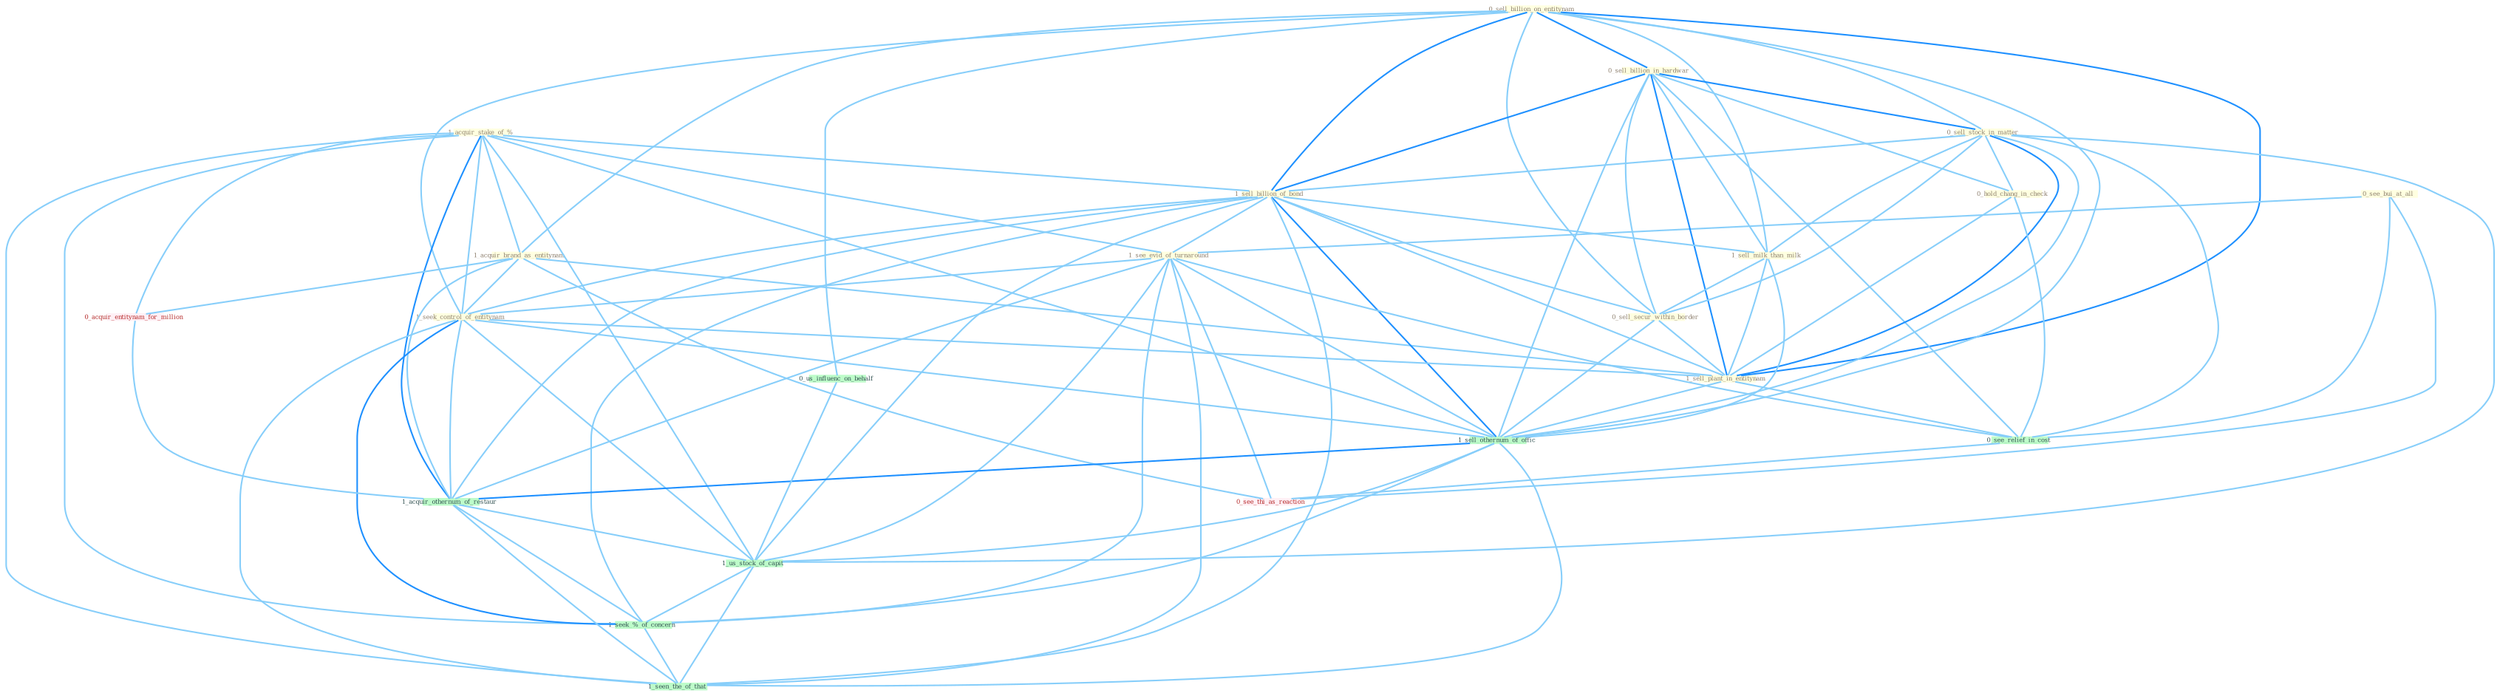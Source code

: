 Graph G{ 
    node
    [shape=polygon,style=filled,width=.5,height=.06,color="#BDFCC9",fixedsize=true,fontsize=4,
    fontcolor="#2f4f4f"];
    {node
    [color="#ffffe0", fontcolor="#8b7d6b"] "0_sell_billion_on_entitynam " "0_see_bui_at_all " "1_acquir_stake_of_% " "0_sell_billion_in_hardwar " "1_acquir_brand_as_entitynam " "0_sell_stock_in_matter " "1_sell_billion_of_bond " "1_see_evid_of_turnaround " "1_seek_control_of_entitynam " "0_hold_chang_in_check " "1_sell_milk_than_milk " "0_sell_secur_within_border " "1_sell_plant_in_entitynam "}
{node [color="#fff0f5", fontcolor="#b22222"] "0_acquir_entitynam_for_million " "0_see_thi_as_reaction "}
edge [color="#B0E2FF"];

	"0_sell_billion_on_entitynam " -- "0_sell_billion_in_hardwar " [w="2", color="#1e90ff" , len=0.8];
	"0_sell_billion_on_entitynam " -- "1_acquir_brand_as_entitynam " [w="1", color="#87cefa" ];
	"0_sell_billion_on_entitynam " -- "0_sell_stock_in_matter " [w="1", color="#87cefa" ];
	"0_sell_billion_on_entitynam " -- "1_sell_billion_of_bond " [w="2", color="#1e90ff" , len=0.8];
	"0_sell_billion_on_entitynam " -- "1_seek_control_of_entitynam " [w="1", color="#87cefa" ];
	"0_sell_billion_on_entitynam " -- "1_sell_milk_than_milk " [w="1", color="#87cefa" ];
	"0_sell_billion_on_entitynam " -- "0_sell_secur_within_border " [w="1", color="#87cefa" ];
	"0_sell_billion_on_entitynam " -- "1_sell_plant_in_entitynam " [w="2", color="#1e90ff" , len=0.8];
	"0_sell_billion_on_entitynam " -- "1_sell_othernum_of_offic " [w="1", color="#87cefa" ];
	"0_sell_billion_on_entitynam " -- "0_us_influenc_on_behalf " [w="1", color="#87cefa" ];
	"0_see_bui_at_all " -- "1_see_evid_of_turnaround " [w="1", color="#87cefa" ];
	"0_see_bui_at_all " -- "0_see_relief_in_cost " [w="1", color="#87cefa" ];
	"0_see_bui_at_all " -- "0_see_thi_as_reaction " [w="1", color="#87cefa" ];
	"1_acquir_stake_of_% " -- "1_acquir_brand_as_entitynam " [w="1", color="#87cefa" ];
	"1_acquir_stake_of_% " -- "1_sell_billion_of_bond " [w="1", color="#87cefa" ];
	"1_acquir_stake_of_% " -- "1_see_evid_of_turnaround " [w="1", color="#87cefa" ];
	"1_acquir_stake_of_% " -- "1_seek_control_of_entitynam " [w="1", color="#87cefa" ];
	"1_acquir_stake_of_% " -- "0_acquir_entitynam_for_million " [w="1", color="#87cefa" ];
	"1_acquir_stake_of_% " -- "1_sell_othernum_of_offic " [w="1", color="#87cefa" ];
	"1_acquir_stake_of_% " -- "1_acquir_othernum_of_restaur " [w="2", color="#1e90ff" , len=0.8];
	"1_acquir_stake_of_% " -- "1_us_stock_of_capit " [w="1", color="#87cefa" ];
	"1_acquir_stake_of_% " -- "1_seek_%_of_concern " [w="1", color="#87cefa" ];
	"1_acquir_stake_of_% " -- "1_seen_the_of_that " [w="1", color="#87cefa" ];
	"0_sell_billion_in_hardwar " -- "0_sell_stock_in_matter " [w="2", color="#1e90ff" , len=0.8];
	"0_sell_billion_in_hardwar " -- "1_sell_billion_of_bond " [w="2", color="#1e90ff" , len=0.8];
	"0_sell_billion_in_hardwar " -- "0_hold_chang_in_check " [w="1", color="#87cefa" ];
	"0_sell_billion_in_hardwar " -- "1_sell_milk_than_milk " [w="1", color="#87cefa" ];
	"0_sell_billion_in_hardwar " -- "0_sell_secur_within_border " [w="1", color="#87cefa" ];
	"0_sell_billion_in_hardwar " -- "1_sell_plant_in_entitynam " [w="2", color="#1e90ff" , len=0.8];
	"0_sell_billion_in_hardwar " -- "1_sell_othernum_of_offic " [w="1", color="#87cefa" ];
	"0_sell_billion_in_hardwar " -- "0_see_relief_in_cost " [w="1", color="#87cefa" ];
	"1_acquir_brand_as_entitynam " -- "1_seek_control_of_entitynam " [w="1", color="#87cefa" ];
	"1_acquir_brand_as_entitynam " -- "1_sell_plant_in_entitynam " [w="1", color="#87cefa" ];
	"1_acquir_brand_as_entitynam " -- "0_acquir_entitynam_for_million " [w="1", color="#87cefa" ];
	"1_acquir_brand_as_entitynam " -- "0_see_thi_as_reaction " [w="1", color="#87cefa" ];
	"1_acquir_brand_as_entitynam " -- "1_acquir_othernum_of_restaur " [w="1", color="#87cefa" ];
	"0_sell_stock_in_matter " -- "1_sell_billion_of_bond " [w="1", color="#87cefa" ];
	"0_sell_stock_in_matter " -- "0_hold_chang_in_check " [w="1", color="#87cefa" ];
	"0_sell_stock_in_matter " -- "1_sell_milk_than_milk " [w="1", color="#87cefa" ];
	"0_sell_stock_in_matter " -- "0_sell_secur_within_border " [w="1", color="#87cefa" ];
	"0_sell_stock_in_matter " -- "1_sell_plant_in_entitynam " [w="2", color="#1e90ff" , len=0.8];
	"0_sell_stock_in_matter " -- "1_sell_othernum_of_offic " [w="1", color="#87cefa" ];
	"0_sell_stock_in_matter " -- "0_see_relief_in_cost " [w="1", color="#87cefa" ];
	"0_sell_stock_in_matter " -- "1_us_stock_of_capit " [w="1", color="#87cefa" ];
	"1_sell_billion_of_bond " -- "1_see_evid_of_turnaround " [w="1", color="#87cefa" ];
	"1_sell_billion_of_bond " -- "1_seek_control_of_entitynam " [w="1", color="#87cefa" ];
	"1_sell_billion_of_bond " -- "1_sell_milk_than_milk " [w="1", color="#87cefa" ];
	"1_sell_billion_of_bond " -- "0_sell_secur_within_border " [w="1", color="#87cefa" ];
	"1_sell_billion_of_bond " -- "1_sell_plant_in_entitynam " [w="1", color="#87cefa" ];
	"1_sell_billion_of_bond " -- "1_sell_othernum_of_offic " [w="2", color="#1e90ff" , len=0.8];
	"1_sell_billion_of_bond " -- "1_acquir_othernum_of_restaur " [w="1", color="#87cefa" ];
	"1_sell_billion_of_bond " -- "1_us_stock_of_capit " [w="1", color="#87cefa" ];
	"1_sell_billion_of_bond " -- "1_seek_%_of_concern " [w="1", color="#87cefa" ];
	"1_sell_billion_of_bond " -- "1_seen_the_of_that " [w="1", color="#87cefa" ];
	"1_see_evid_of_turnaround " -- "1_seek_control_of_entitynam " [w="1", color="#87cefa" ];
	"1_see_evid_of_turnaround " -- "1_sell_othernum_of_offic " [w="1", color="#87cefa" ];
	"1_see_evid_of_turnaround " -- "0_see_relief_in_cost " [w="1", color="#87cefa" ];
	"1_see_evid_of_turnaround " -- "0_see_thi_as_reaction " [w="1", color="#87cefa" ];
	"1_see_evid_of_turnaround " -- "1_acquir_othernum_of_restaur " [w="1", color="#87cefa" ];
	"1_see_evid_of_turnaround " -- "1_us_stock_of_capit " [w="1", color="#87cefa" ];
	"1_see_evid_of_turnaround " -- "1_seek_%_of_concern " [w="1", color="#87cefa" ];
	"1_see_evid_of_turnaround " -- "1_seen_the_of_that " [w="1", color="#87cefa" ];
	"1_seek_control_of_entitynam " -- "1_sell_plant_in_entitynam " [w="1", color="#87cefa" ];
	"1_seek_control_of_entitynam " -- "1_sell_othernum_of_offic " [w="1", color="#87cefa" ];
	"1_seek_control_of_entitynam " -- "1_acquir_othernum_of_restaur " [w="1", color="#87cefa" ];
	"1_seek_control_of_entitynam " -- "1_us_stock_of_capit " [w="1", color="#87cefa" ];
	"1_seek_control_of_entitynam " -- "1_seek_%_of_concern " [w="2", color="#1e90ff" , len=0.8];
	"1_seek_control_of_entitynam " -- "1_seen_the_of_that " [w="1", color="#87cefa" ];
	"0_hold_chang_in_check " -- "1_sell_plant_in_entitynam " [w="1", color="#87cefa" ];
	"0_hold_chang_in_check " -- "0_see_relief_in_cost " [w="1", color="#87cefa" ];
	"1_sell_milk_than_milk " -- "0_sell_secur_within_border " [w="1", color="#87cefa" ];
	"1_sell_milk_than_milk " -- "1_sell_plant_in_entitynam " [w="1", color="#87cefa" ];
	"1_sell_milk_than_milk " -- "1_sell_othernum_of_offic " [w="1", color="#87cefa" ];
	"0_sell_secur_within_border " -- "1_sell_plant_in_entitynam " [w="1", color="#87cefa" ];
	"0_sell_secur_within_border " -- "1_sell_othernum_of_offic " [w="1", color="#87cefa" ];
	"1_sell_plant_in_entitynam " -- "1_sell_othernum_of_offic " [w="1", color="#87cefa" ];
	"1_sell_plant_in_entitynam " -- "0_see_relief_in_cost " [w="1", color="#87cefa" ];
	"0_acquir_entitynam_for_million " -- "1_acquir_othernum_of_restaur " [w="1", color="#87cefa" ];
	"1_sell_othernum_of_offic " -- "1_acquir_othernum_of_restaur " [w="2", color="#1e90ff" , len=0.8];
	"1_sell_othernum_of_offic " -- "1_us_stock_of_capit " [w="1", color="#87cefa" ];
	"1_sell_othernum_of_offic " -- "1_seek_%_of_concern " [w="1", color="#87cefa" ];
	"1_sell_othernum_of_offic " -- "1_seen_the_of_that " [w="1", color="#87cefa" ];
	"0_us_influenc_on_behalf " -- "1_us_stock_of_capit " [w="1", color="#87cefa" ];
	"0_see_relief_in_cost " -- "0_see_thi_as_reaction " [w="1", color="#87cefa" ];
	"1_acquir_othernum_of_restaur " -- "1_us_stock_of_capit " [w="1", color="#87cefa" ];
	"1_acquir_othernum_of_restaur " -- "1_seek_%_of_concern " [w="1", color="#87cefa" ];
	"1_acquir_othernum_of_restaur " -- "1_seen_the_of_that " [w="1", color="#87cefa" ];
	"1_us_stock_of_capit " -- "1_seek_%_of_concern " [w="1", color="#87cefa" ];
	"1_us_stock_of_capit " -- "1_seen_the_of_that " [w="1", color="#87cefa" ];
	"1_seek_%_of_concern " -- "1_seen_the_of_that " [w="1", color="#87cefa" ];
}